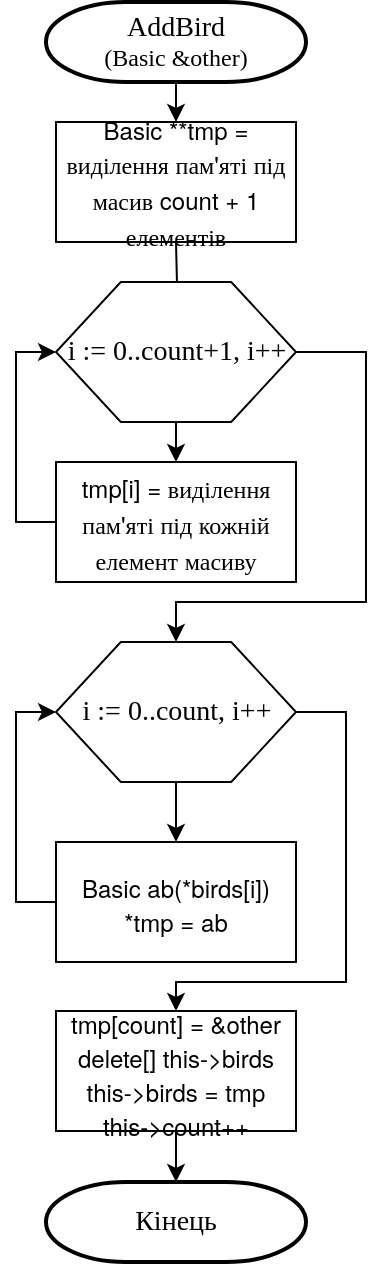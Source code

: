 <mxfile version="14.4.9" type="device" pages="2"><diagram id="1XYOj0wngo-ix_BNqSl6" name="Page-1"><mxGraphModel dx="946" dy="662" grid="1" gridSize="10" guides="1" tooltips="1" connect="1" arrows="1" fold="1" page="1" pageScale="1" pageWidth="827" pageHeight="1169" math="0" shadow="0"><root><mxCell id="0"/><mxCell id="1" parent="0"/><mxCell id="JNC59WM2yf73WWk78Uo7-14" style="edgeStyle=orthogonalEdgeStyle;rounded=0;orthogonalLoop=1;jettySize=auto;html=1;entryX=0.5;entryY=0;entryDx=0;entryDy=0;" parent="1" source="m9lKvhsX1cHP2IingL8I-6" edge="1"><mxGeometry relative="1" as="geometry"><mxPoint x="275" y="110" as="targetPoint"/></mxGeometry></mxCell><mxCell id="m9lKvhsX1cHP2IingL8I-6" value="&lt;font face=&quot;Times New Roman&quot;&gt;&lt;span style=&quot;font-size: 14px&quot;&gt;AddBird&lt;br&gt;&lt;/span&gt;&lt;/font&gt;&lt;p style=&quot;margin: 0px ; font-stretch: normal ; line-height: normal&quot;&gt;&lt;font face=&quot;Times New Roman&quot;&gt;(Basic &amp;amp;other)&lt;/font&gt;&lt;/p&gt;" style="strokeWidth=2;html=1;shape=mxgraph.flowchart.terminator;whiteSpace=wrap;" parent="1" vertex="1"><mxGeometry x="210" y="50" width="130" height="40" as="geometry"/></mxCell><mxCell id="m9lKvhsX1cHP2IingL8I-25" value="&lt;font face=&quot;Times New Roman&quot;&gt;&lt;span style=&quot;font-size: 14px&quot;&gt;Кінець&lt;/span&gt;&lt;/font&gt;" style="strokeWidth=2;html=1;shape=mxgraph.flowchart.terminator;whiteSpace=wrap;" parent="1" vertex="1"><mxGeometry x="210" y="640" width="130" height="40" as="geometry"/></mxCell><mxCell id="JNC59WM2yf73WWk78Uo7-13" style="edgeStyle=orthogonalEdgeStyle;rounded=0;orthogonalLoop=1;jettySize=auto;html=1;" parent="1" target="JNC59WM2yf73WWk78Uo7-1" edge="1"><mxGeometry relative="1" as="geometry"><mxPoint x="275" y="170" as="sourcePoint"/></mxGeometry></mxCell><mxCell id="JNC59WM2yf73WWk78Uo7-3" style="edgeStyle=orthogonalEdgeStyle;rounded=0;orthogonalLoop=1;jettySize=auto;html=1;entryX=0.5;entryY=0;entryDx=0;entryDy=0;" parent="1" source="JNC59WM2yf73WWk78Uo7-1" edge="1"><mxGeometry relative="1" as="geometry"><mxPoint x="275" y="280" as="targetPoint"/></mxGeometry></mxCell><mxCell id="JNC59WM2yf73WWk78Uo7-9" style="edgeStyle=orthogonalEdgeStyle;rounded=0;orthogonalLoop=1;jettySize=auto;html=1;entryX=0.5;entryY=0;entryDx=0;entryDy=0;" parent="1" source="JNC59WM2yf73WWk78Uo7-1" target="JNC59WM2yf73WWk78Uo7-5" edge="1"><mxGeometry relative="1" as="geometry"><Array as="points"><mxPoint x="370" y="225"/><mxPoint x="370" y="350"/><mxPoint x="275" y="350"/></Array></mxGeometry></mxCell><mxCell id="JNC59WM2yf73WWk78Uo7-1" value="i := 0..count+1, i++" style="verticalLabelPosition=middle;verticalAlign=middle;html=1;shape=hexagon;perimeter=hexagonPerimeter2;arcSize=6;size=0.27;strokeWidth=1;fontFamily=Times New Roman;fontSize=14;align=center;labelPosition=center;" parent="1" vertex="1"><mxGeometry x="215" y="190" width="120" height="70" as="geometry"/></mxCell><mxCell id="JNC59WM2yf73WWk78Uo7-4" style="edgeStyle=orthogonalEdgeStyle;rounded=0;orthogonalLoop=1;jettySize=auto;html=1;entryX=0;entryY=0.5;entryDx=0;entryDy=0;" parent="1" target="JNC59WM2yf73WWk78Uo7-1" edge="1"><mxGeometry relative="1" as="geometry"><Array as="points"><mxPoint x="195" y="310"/><mxPoint x="195" y="225"/></Array><mxPoint x="215" y="310" as="sourcePoint"/></mxGeometry></mxCell><mxCell id="JNC59WM2yf73WWk78Uo7-7" value="" style="edgeStyle=orthogonalEdgeStyle;rounded=0;orthogonalLoop=1;jettySize=auto;html=1;" parent="1" source="JNC59WM2yf73WWk78Uo7-5" target="JNC59WM2yf73WWk78Uo7-6" edge="1"><mxGeometry relative="1" as="geometry"/></mxCell><mxCell id="JNC59WM2yf73WWk78Uo7-11" style="edgeStyle=orthogonalEdgeStyle;rounded=0;orthogonalLoop=1;jettySize=auto;html=1;entryX=0.5;entryY=0;entryDx=0;entryDy=0;" parent="1" source="JNC59WM2yf73WWk78Uo7-5" target="JNC59WM2yf73WWk78Uo7-10" edge="1"><mxGeometry relative="1" as="geometry"><Array as="points"><mxPoint x="360" y="405"/><mxPoint x="360" y="540"/><mxPoint x="275" y="540"/></Array></mxGeometry></mxCell><mxCell id="JNC59WM2yf73WWk78Uo7-5" value="i := 0..count, i++" style="verticalLabelPosition=middle;verticalAlign=middle;html=1;shape=hexagon;perimeter=hexagonPerimeter2;arcSize=6;size=0.27;strokeWidth=1;fontFamily=Times New Roman;fontSize=14;align=center;labelPosition=center;" parent="1" vertex="1"><mxGeometry x="215" y="370" width="120" height="70" as="geometry"/></mxCell><mxCell id="JNC59WM2yf73WWk78Uo7-8" style="edgeStyle=orthogonalEdgeStyle;rounded=0;orthogonalLoop=1;jettySize=auto;html=1;entryX=0;entryY=0.5;entryDx=0;entryDy=0;" parent="1" source="JNC59WM2yf73WWk78Uo7-6" target="JNC59WM2yf73WWk78Uo7-5" edge="1"><mxGeometry relative="1" as="geometry"><Array as="points"><mxPoint x="195" y="500"/><mxPoint x="195" y="405"/></Array></mxGeometry></mxCell><mxCell id="JNC59WM2yf73WWk78Uo7-6" value="&lt;p style=&quot;margin: 0px ; font-stretch: normal ; line-height: normal ; font-family: &amp;#34;helvetica neue&amp;#34;&quot;&gt;Basic ab(*birds[i])&lt;/p&gt;&lt;p style=&quot;margin: 0px ; font-stretch: normal ; line-height: normal ; font-family: &amp;#34;helvetica neue&amp;#34;&quot;&gt;*tmp = ab&lt;/p&gt;" style="rounded=0;whiteSpace=wrap;html=1;" parent="1" vertex="1"><mxGeometry x="215" y="470" width="120" height="60" as="geometry"/></mxCell><mxCell id="JNC59WM2yf73WWk78Uo7-12" style="edgeStyle=orthogonalEdgeStyle;rounded=0;orthogonalLoop=1;jettySize=auto;html=1;entryX=0.5;entryY=0;entryDx=0;entryDy=0;entryPerimeter=0;" parent="1" source="JNC59WM2yf73WWk78Uo7-10" target="m9lKvhsX1cHP2IingL8I-25" edge="1"><mxGeometry relative="1" as="geometry"/></mxCell><mxCell id="JNC59WM2yf73WWk78Uo7-10" value="&lt;p style=&quot;margin: 0px ; font-stretch: normal ; line-height: normal ; font-family: &amp;#34;helvetica neue&amp;#34;&quot;&gt;tmp[count] = &amp;amp;other&lt;/p&gt;&lt;p style=&quot;margin: 0px ; font-stretch: normal ; line-height: normal ; font-family: &amp;#34;helvetica neue&amp;#34;&quot;&gt;delete[] this-&amp;gt;birds&lt;/p&gt;&lt;p style=&quot;margin: 0px ; font-stretch: normal ; line-height: normal ; font-family: &amp;#34;helvetica neue&amp;#34;&quot;&gt;this-&amp;gt;birds = tmp&lt;/p&gt;&lt;p style=&quot;margin: 0px ; font-stretch: normal ; line-height: normal ; font-family: &amp;#34;helvetica neue&amp;#34;&quot;&gt;this-&amp;gt;count++&lt;/p&gt;" style="rounded=0;whiteSpace=wrap;html=1;" parent="1" vertex="1"><mxGeometry x="215" y="554.5" width="120" height="60" as="geometry"/></mxCell><mxCell id="M0ly6vhI4GflTBm80Ahg-1" value="&lt;p style=&quot;margin: 0px ; font-stretch: normal ; line-height: normal ; font-family: &amp;#34;helvetica neue&amp;#34;&quot;&gt;Basic **tmp = виділення пам'яті під масив count + 1 елементів&lt;/p&gt;" style="rounded=0;whiteSpace=wrap;html=1;" vertex="1" parent="1"><mxGeometry x="215" y="110" width="120" height="60" as="geometry"/></mxCell><mxCell id="M0ly6vhI4GflTBm80Ahg-2" value="&lt;p style=&quot;margin: 0px ; font-stretch: normal ; line-height: normal ; font-family: &amp;#34;helvetica neue&amp;#34;&quot;&gt;tmp[i] = виділення пам'яті під кожній елемент масиву&lt;/p&gt;" style="rounded=0;whiteSpace=wrap;html=1;" vertex="1" parent="1"><mxGeometry x="215" y="280" width="120" height="60" as="geometry"/></mxCell></root></mxGraphModel></diagram><diagram id="RNUQQ-1vDnBmRI1v6Sgh" name="Страница 2"><mxGraphModel dx="946" dy="662" grid="1" gridSize="10" guides="1" tooltips="1" connect="1" arrows="1" fold="1" page="1" pageScale="1" pageWidth="827" pageHeight="1169" math="0" shadow="0"><root><mxCell id="AQ9sg2AnDLijqYYVcCZK-0"/><mxCell id="AQ9sg2AnDLijqYYVcCZK-1" parent="AQ9sg2AnDLijqYYVcCZK-0"/><mxCell id="AQ9sg2AnDLijqYYVcCZK-2" value="" style="edgeStyle=orthogonalEdgeStyle;rounded=0;orthogonalLoop=1;jettySize=auto;html=1;endArrow=classic;endFill=1;fontFamily=Times New Roman;fontSize=14;" edge="1" parent="AQ9sg2AnDLijqYYVcCZK-1" source="AQ9sg2AnDLijqYYVcCZK-3" target="AQ9sg2AnDLijqYYVcCZK-7"><mxGeometry relative="1" as="geometry"/></mxCell><mxCell id="AQ9sg2AnDLijqYYVcCZK-3" value="&lt;p style=&quot;margin: 0px ; font-stretch: normal ; font-size: 12px ; line-height: normal ; font-family: &amp;#34;helvetica neue&amp;#34;&quot;&gt;free_matrix&lt;/p&gt;" style="strokeWidth=2;html=1;shape=mxgraph.flowchart.terminator;whiteSpace=wrap;fontFamily=Times New Roman;fontSize=14;" vertex="1" parent="AQ9sg2AnDLijqYYVcCZK-1"><mxGeometry x="250" y="100" width="100" height="50" as="geometry"/></mxCell><mxCell id="AQ9sg2AnDLijqYYVcCZK-4" value="&lt;p style=&quot;margin: 0px ; font-stretch: normal ; font-size: 12px ; line-height: normal ; font-family: &amp;#34;helvetica neue&amp;#34;&quot;&gt;Кінець&lt;/p&gt;" style="strokeWidth=2;html=1;shape=mxgraph.flowchart.terminator;whiteSpace=wrap;fontFamily=Times New Roman;fontSize=14;" vertex="1" parent="AQ9sg2AnDLijqYYVcCZK-1"><mxGeometry x="250" y="570" width="100" height="50" as="geometry"/></mxCell><mxCell id="AQ9sg2AnDLijqYYVcCZK-5" value="" style="edgeStyle=orthogonalEdgeStyle;rounded=0;orthogonalLoop=1;jettySize=auto;html=1;endArrow=classic;endFill=1;fontFamily=Times New Roman;fontSize=14;" edge="1" parent="AQ9sg2AnDLijqYYVcCZK-1" source="AQ9sg2AnDLijqYYVcCZK-7" target="AQ9sg2AnDLijqYYVcCZK-10"><mxGeometry relative="1" as="geometry"/></mxCell><mxCell id="AQ9sg2AnDLijqYYVcCZK-6" style="edgeStyle=orthogonalEdgeStyle;rounded=0;orthogonalLoop=1;jettySize=auto;html=1;entryX=0.5;entryY=0;entryDx=0;entryDy=0;endArrow=classic;endFill=1;fontFamily=Times New Roman;fontSize=14;" edge="1" parent="AQ9sg2AnDLijqYYVcCZK-1" source="AQ9sg2AnDLijqYYVcCZK-7" target="AQ9sg2AnDLijqYYVcCZK-14"><mxGeometry relative="1" as="geometry"><Array as="points"><mxPoint x="410" y="210"/><mxPoint x="410" y="460"/><mxPoint x="300" y="460"/></Array></mxGeometry></mxCell><mxCell id="AQ9sg2AnDLijqYYVcCZK-7" value="i := 0..column, i++" style="verticalLabelPosition=middle;verticalAlign=middle;html=1;shape=hexagon;perimeter=hexagonPerimeter2;arcSize=6;size=0.27;strokeWidth=1;fontFamily=Times New Roman;fontSize=14;align=center;labelPosition=center;" vertex="1" parent="AQ9sg2AnDLijqYYVcCZK-1"><mxGeometry x="240" y="180" width="120" height="60" as="geometry"/></mxCell><mxCell id="AQ9sg2AnDLijqYYVcCZK-8" value="" style="edgeStyle=orthogonalEdgeStyle;rounded=0;orthogonalLoop=1;jettySize=auto;html=1;endArrow=classic;endFill=1;fontFamily=Times New Roman;fontSize=14;" edge="1" parent="AQ9sg2AnDLijqYYVcCZK-1" source="AQ9sg2AnDLijqYYVcCZK-10" target="AQ9sg2AnDLijqYYVcCZK-12"><mxGeometry relative="1" as="geometry"/></mxCell><mxCell id="AQ9sg2AnDLijqYYVcCZK-9" style="edgeStyle=orthogonalEdgeStyle;rounded=0;orthogonalLoop=1;jettySize=auto;html=1;entryX=0;entryY=0.5;entryDx=0;entryDy=0;endArrow=classic;endFill=1;fontFamily=Times New Roman;fontSize=14;" edge="1" parent="AQ9sg2AnDLijqYYVcCZK-1" source="AQ9sg2AnDLijqYYVcCZK-10" target="AQ9sg2AnDLijqYYVcCZK-7"><mxGeometry relative="1" as="geometry"><Array as="points"><mxPoint x="380" y="300"/><mxPoint x="380" y="440"/><mxPoint x="200" y="440"/><mxPoint x="200" y="210"/></Array></mxGeometry></mxCell><mxCell id="AQ9sg2AnDLijqYYVcCZK-10" value="j := 0..row, j++" style="verticalLabelPosition=middle;verticalAlign=middle;html=1;shape=hexagon;perimeter=hexagonPerimeter2;arcSize=6;size=0.27;strokeWidth=1;fontFamily=Times New Roman;fontSize=14;align=center;labelPosition=center;" vertex="1" parent="AQ9sg2AnDLijqYYVcCZK-1"><mxGeometry x="240" y="270" width="120" height="60" as="geometry"/></mxCell><mxCell id="AQ9sg2AnDLijqYYVcCZK-11" style="edgeStyle=orthogonalEdgeStyle;rounded=0;orthogonalLoop=1;jettySize=auto;html=1;entryX=0;entryY=0.5;entryDx=0;entryDy=0;endArrow=classic;endFill=1;fontFamily=Times New Roman;fontSize=14;" edge="1" parent="AQ9sg2AnDLijqYYVcCZK-1" source="AQ9sg2AnDLijqYYVcCZK-12" target="AQ9sg2AnDLijqYYVcCZK-10"><mxGeometry relative="1" as="geometry"><Array as="points"><mxPoint x="300" y="390"/><mxPoint x="220" y="390"/><mxPoint x="220" y="300"/></Array></mxGeometry></mxCell><mxCell id="AQ9sg2AnDLijqYYVcCZK-12" value="Звільнення кожного елементу двухмірного масив" style="rounded=0;whiteSpace=wrap;html=1;strokeWidth=1;fontFamily=Times New Roman;fontSize=14;" vertex="1" parent="AQ9sg2AnDLijqYYVcCZK-1"><mxGeometry x="240" y="360" width="120" height="60" as="geometry"/></mxCell><mxCell id="AQ9sg2AnDLijqYYVcCZK-13" value="" style="edgeStyle=orthogonalEdgeStyle;rounded=0;orthogonalLoop=1;jettySize=auto;html=1;endArrow=classic;endFill=1;fontFamily=Times New Roman;fontSize=14;" edge="1" parent="AQ9sg2AnDLijqYYVcCZK-1" source="AQ9sg2AnDLijqYYVcCZK-14" target="AQ9sg2AnDLijqYYVcCZK-4"><mxGeometry relative="1" as="geometry"/></mxCell><mxCell id="AQ9sg2AnDLijqYYVcCZK-14" value="Звільнення двухмірного масив" style="rounded=0;whiteSpace=wrap;html=1;strokeWidth=1;fontFamily=Times New Roman;fontSize=14;" vertex="1" parent="AQ9sg2AnDLijqYYVcCZK-1"><mxGeometry x="240" y="480" width="120" height="60" as="geometry"/></mxCell></root></mxGraphModel></diagram></mxfile>